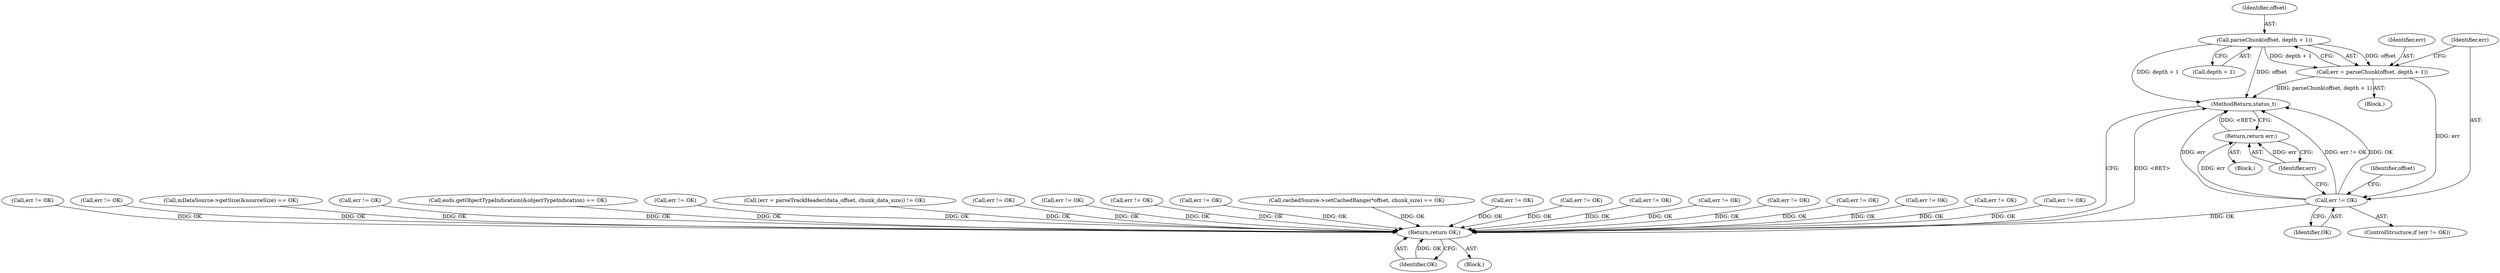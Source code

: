 digraph "0_Android_8a3a2f6ea7defe1a81bb32b3c9f3537f84749b9d@pointer" {
"1002128" [label="(Call,parseChunk(offset, depth + 1))"];
"1002126" [label="(Call,err = parseChunk(offset, depth + 1))"];
"1002134" [label="(Call,err != OK)"];
"1002138" [label="(Return,return err;)"];
"1003901" [label="(Return,return OK;)"];
"1003710" [label="(Call,err != OK)"];
"1003902" [label="(Identifier,OK)"];
"1003432" [label="(Call,err != OK)"];
"1003063" [label="(Call,err != OK)"];
"1002524" [label="(Call,err != OK)"];
"1002555" [label="(Call,err != OK)"];
"1002129" [label="(Identifier,offset)"];
"1002137" [label="(Block,)"];
"1000224" [label="(Call,mDataSource->getSize(&sourceSize) == OK)"];
"1003901" [label="(Return,return OK;)"];
"1002135" [label="(Identifier,err)"];
"1001661" [label="(Call,err != OK)"];
"1002724" [label="(Call,esds.getObjectTypeIndication(&objectTypeIndication) == OK)"];
"1002250" [label="(Call,err != OK)"];
"1001154" [label="(Call,(err = parseTrackHeader(data_offset, chunk_data_size)) != OK)"];
"1002124" [label="(Block,)"];
"1002130" [label="(Call,depth + 1)"];
"1002205" [label="(Call,err != OK)"];
"1003890" [label="(Call,err != OK)"];
"1002128" [label="(Call,parseChunk(offset, depth + 1))"];
"1003730" [label="(Call,err != OK)"];
"1000717" [label="(Call,err != OK)"];
"1002133" [label="(ControlStructure,if (err != OK))"];
"1002138" [label="(Return,return err;)"];
"1002134" [label="(Call,err != OK)"];
"1000505" [label="(Call,cachedSource->setCachedRange(*offset, chunk_size) == OK)"];
"1001997" [label="(Call,err != OK)"];
"1002127" [label="(Identifier,err)"];
"1002493" [label="(Call,err != OK)"];
"1002698" [label="(Call,err != OK)"];
"1002122" [label="(Identifier,offset)"];
"1000620" [label="(Call,err != OK)"];
"1002139" [label="(Identifier,err)"];
"1002174" [label="(Call,err != OK)"];
"1002126" [label="(Call,err = parseChunk(offset, depth + 1))"];
"1000118" [label="(Block,)"];
"1003028" [label="(Call,err != OK)"];
"1002136" [label="(Identifier,OK)"];
"1003903" [label="(MethodReturn,status_t)"];
"1002128" -> "1002126"  [label="AST: "];
"1002128" -> "1002130"  [label="CFG: "];
"1002129" -> "1002128"  [label="AST: "];
"1002130" -> "1002128"  [label="AST: "];
"1002126" -> "1002128"  [label="CFG: "];
"1002128" -> "1003903"  [label="DDG: depth + 1"];
"1002128" -> "1003903"  [label="DDG: offset"];
"1002128" -> "1002126"  [label="DDG: offset"];
"1002128" -> "1002126"  [label="DDG: depth + 1"];
"1002126" -> "1002124"  [label="AST: "];
"1002127" -> "1002126"  [label="AST: "];
"1002135" -> "1002126"  [label="CFG: "];
"1002126" -> "1003903"  [label="DDG: parseChunk(offset, depth + 1)"];
"1002126" -> "1002134"  [label="DDG: err"];
"1002134" -> "1002133"  [label="AST: "];
"1002134" -> "1002136"  [label="CFG: "];
"1002135" -> "1002134"  [label="AST: "];
"1002136" -> "1002134"  [label="AST: "];
"1002122" -> "1002134"  [label="CFG: "];
"1002139" -> "1002134"  [label="CFG: "];
"1002134" -> "1003903"  [label="DDG: err != OK"];
"1002134" -> "1003903"  [label="DDG: OK"];
"1002134" -> "1003903"  [label="DDG: err"];
"1002134" -> "1002138"  [label="DDG: err"];
"1002134" -> "1003901"  [label="DDG: OK"];
"1002138" -> "1002137"  [label="AST: "];
"1002138" -> "1002139"  [label="CFG: "];
"1002139" -> "1002138"  [label="AST: "];
"1003903" -> "1002138"  [label="CFG: "];
"1002138" -> "1003903"  [label="DDG: <RET>"];
"1002139" -> "1002138"  [label="DDG: err"];
"1003901" -> "1000118"  [label="AST: "];
"1003901" -> "1003902"  [label="CFG: "];
"1003902" -> "1003901"  [label="AST: "];
"1003903" -> "1003901"  [label="CFG: "];
"1003901" -> "1003903"  [label="DDG: <RET>"];
"1003902" -> "1003901"  [label="DDG: OK"];
"1002724" -> "1003901"  [label="DDG: OK"];
"1000620" -> "1003901"  [label="DDG: OK"];
"1003063" -> "1003901"  [label="DDG: OK"];
"1003730" -> "1003901"  [label="DDG: OK"];
"1001997" -> "1003901"  [label="DDG: OK"];
"1001154" -> "1003901"  [label="DDG: OK"];
"1001661" -> "1003901"  [label="DDG: OK"];
"1000505" -> "1003901"  [label="DDG: OK"];
"1002555" -> "1003901"  [label="DDG: OK"];
"1002493" -> "1003901"  [label="DDG: OK"];
"1002250" -> "1003901"  [label="DDG: OK"];
"1002205" -> "1003901"  [label="DDG: OK"];
"1003710" -> "1003901"  [label="DDG: OK"];
"1003028" -> "1003901"  [label="DDG: OK"];
"1002524" -> "1003901"  [label="DDG: OK"];
"1000224" -> "1003901"  [label="DDG: OK"];
"1003890" -> "1003901"  [label="DDG: OK"];
"1002174" -> "1003901"  [label="DDG: OK"];
"1002698" -> "1003901"  [label="DDG: OK"];
"1000717" -> "1003901"  [label="DDG: OK"];
"1003432" -> "1003901"  [label="DDG: OK"];
}
